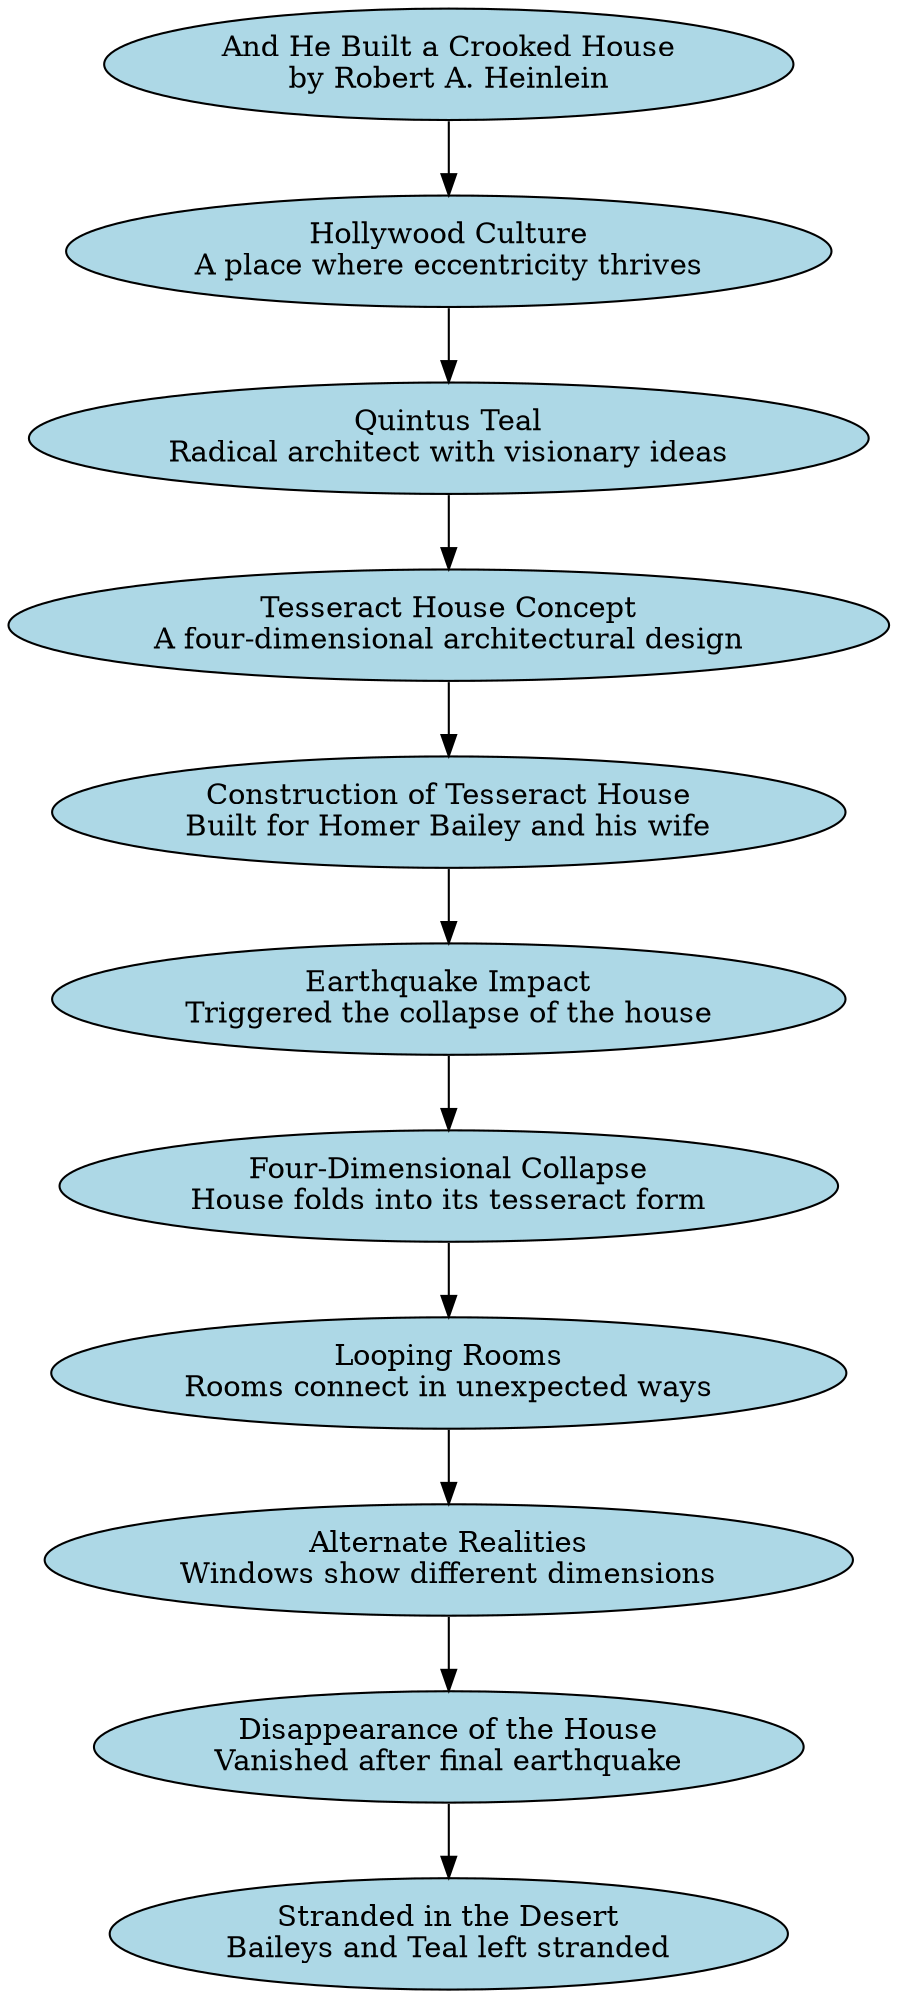 
digraph CrookedHouse {
    node [shape=ellipse, style=filled, fillcolor=lightblue];

    "And He Built a Crooked House" [label="And He Built a Crooked House\nby Robert A. Heinlein"];
    "Hollywood Culture" [label="Hollywood Culture\nA place where eccentricity thrives"];
    "Quintus Teal" [label="Quintus Teal\nRadical architect with visionary ideas"];
    "Tesseract House Concept" [label="Tesseract House Concept\nA four-dimensional architectural design"];
    "Construction of Tesseract House" [label="Construction of Tesseract House\nBuilt for Homer Bailey and his wife"];
    "Earthquake Impact" [label="Earthquake Impact\nTriggered the collapse of the house"];
    "Four-Dimensional Collapse" [label="Four-Dimensional Collapse\nHouse folds into its tesseract form"];
    "Looping Rooms" [label="Looping Rooms\nRooms connect in unexpected ways"];
    "Alternate Realities" [label="Alternate Realities\nWindows show different dimensions"];
    "Disappearance of the House" [label="Disappearance of the House\nVanished after final earthquake"];
    "Stranded in the Desert" [label="Stranded in the Desert\nBaileys and Teal left stranded"];

    "And He Built a Crooked House" -> "Hollywood Culture";
    "Hollywood Culture" -> "Quintus Teal";
    "Quintus Teal" -> "Tesseract House Concept";
    "Tesseract House Concept" -> "Construction of Tesseract House";
    "Construction of Tesseract House" -> "Earthquake Impact";
    "Earthquake Impact" -> "Four-Dimensional Collapse";
    "Four-Dimensional Collapse" -> "Looping Rooms";
    "Looping Rooms" -> "Alternate Realities";
    "Alternate Realities" -> "Disappearance of the House";
    "Disappearance of the House" -> "Stranded in the Desert";
}
